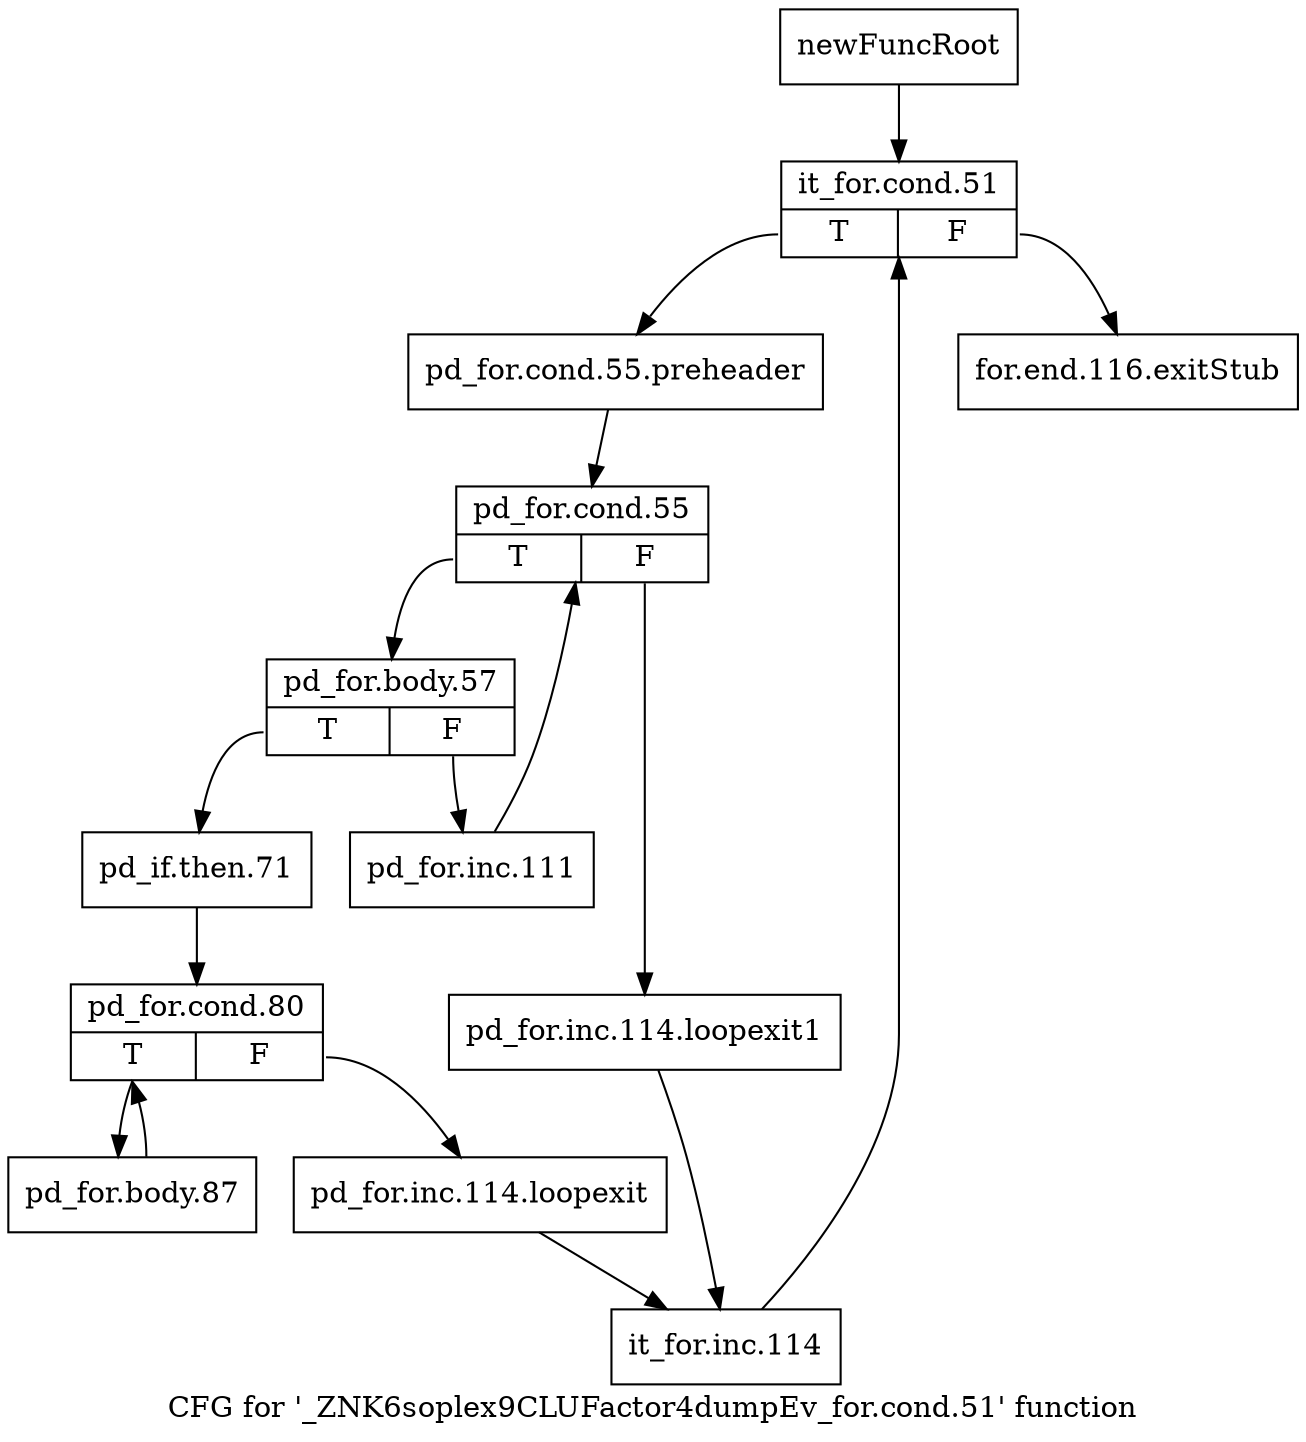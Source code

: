 digraph "CFG for '_ZNK6soplex9CLUFactor4dumpEv_for.cond.51' function" {
	label="CFG for '_ZNK6soplex9CLUFactor4dumpEv_for.cond.51' function";

	Node0x2c87150 [shape=record,label="{newFuncRoot}"];
	Node0x2c87150 -> Node0x2c871f0;
	Node0x2c871a0 [shape=record,label="{for.end.116.exitStub}"];
	Node0x2c871f0 [shape=record,label="{it_for.cond.51|{<s0>T|<s1>F}}"];
	Node0x2c871f0:s0 -> Node0x2c87240;
	Node0x2c871f0:s1 -> Node0x2c871a0;
	Node0x2c87240 [shape=record,label="{pd_for.cond.55.preheader}"];
	Node0x2c87240 -> Node0x2c87290;
	Node0x2c87290 [shape=record,label="{pd_for.cond.55|{<s0>T|<s1>F}}"];
	Node0x2c87290:s0 -> Node0x2c87330;
	Node0x2c87290:s1 -> Node0x2c872e0;
	Node0x2c872e0 [shape=record,label="{pd_for.inc.114.loopexit1}"];
	Node0x2c872e0 -> Node0x2c874c0;
	Node0x2c87330 [shape=record,label="{pd_for.body.57|{<s0>T|<s1>F}}"];
	Node0x2c87330:s0 -> Node0x2c873d0;
	Node0x2c87330:s1 -> Node0x2c87380;
	Node0x2c87380 [shape=record,label="{pd_for.inc.111}"];
	Node0x2c87380 -> Node0x2c87290;
	Node0x2c873d0 [shape=record,label="{pd_if.then.71}"];
	Node0x2c873d0 -> Node0x2c87420;
	Node0x2c87420 [shape=record,label="{pd_for.cond.80|{<s0>T|<s1>F}}"];
	Node0x2c87420:s0 -> Node0x2c87510;
	Node0x2c87420:s1 -> Node0x2c87470;
	Node0x2c87470 [shape=record,label="{pd_for.inc.114.loopexit}"];
	Node0x2c87470 -> Node0x2c874c0;
	Node0x2c874c0 [shape=record,label="{it_for.inc.114}"];
	Node0x2c874c0 -> Node0x2c871f0;
	Node0x2c87510 [shape=record,label="{pd_for.body.87}"];
	Node0x2c87510 -> Node0x2c87420;
}
